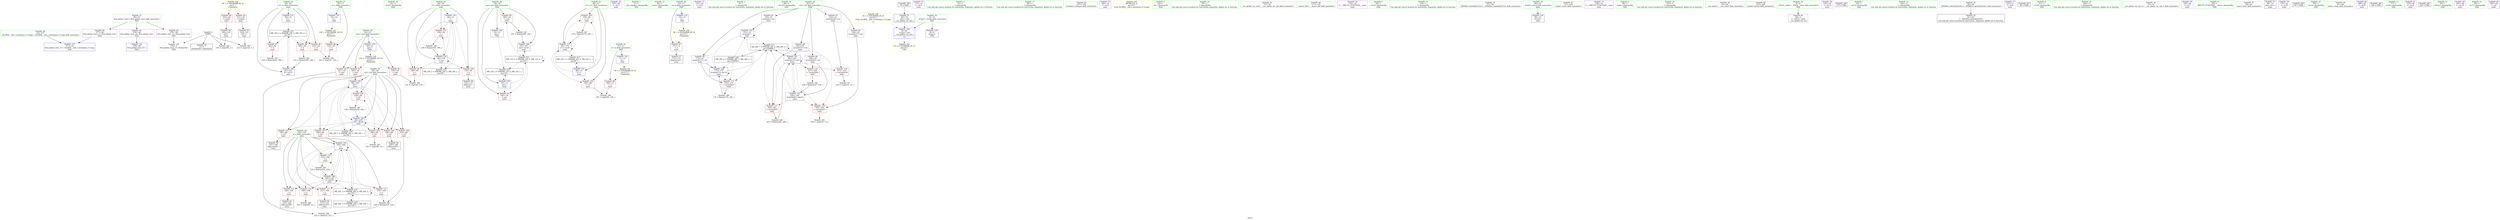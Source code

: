 digraph "SVFG" {
	label="SVFG";

	Node0x5654183f78c0 [shape=record,color=grey,label="{NodeID: 0\nNullPtr}"];
	Node0x5654183f78c0 -> Node0x5654184054c0[style=solid];
	Node0x5654183f78c0 -> Node0x56541840a690[style=solid];
	Node0x5654183f78c0 -> Node0x565418408050[style=solid];
	Node0x5654183f78c0 -> Node0x56541840feb0[style=solid];
	Node0x565418404b80 [shape=record,color=red,label="{NodeID: 97\n242\<--92\n\<--it\nmain\n}"];
	Node0x565418404b80 -> Node0x565418407bd0[style=solid];
	Node0x5654183f8130 [shape=record,color=green,label="{NodeID: 14\n42\<--1\n.str.8\<--dummyObj\nGlob }"];
	Node0x565418407ed0 [shape=record,color=grey,label="{NodeID: 194\n222 = cmp(220, 221, )\n}"];
	Node0x5654184046c0 [shape=record,color=red,label="{NodeID: 111\n212\<--100\n\<--j\nmain\n}"];
	Node0x5654184046c0 -> Node0x565418405d40[style=solid];
	Node0x565418403000 [shape=record,color=green,label="{NodeID: 28\n18\<--19\nans\<--ans_field_insensitive\nGlob }"];
	Node0x565418403000 -> Node0x565418407560[style=solid];
	Node0x565418403000 -> Node0x565418407630[style=solid];
	Node0x565418403000 -> Node0x56541840a290[style=solid];
	Node0x565418403000 -> Node0x56541840aee0[style=solid];
	Node0x565418403000 -> Node0x56541840b080[style=solid];
	Node0x56541840a390 [shape=record,color=blue,label="{NodeID: 125\n20\<--12\nsize\<--\nGlob }"];
	Node0x56541840a390 -> Node0x56541841ce00[style=dashed];
	Node0x565418403d30 [shape=record,color=green,label="{NodeID: 42\n96\<--97\ni11\<--i11_field_insensitive\nmain\n}"];
	Node0x565418403d30 -> Node0x565418404f90[style=solid];
	Node0x565418403d30 -> Node0x565418405060[style=solid];
	Node0x565418403d30 -> Node0x56541840ac70[style=solid];
	Node0x565418403d30 -> Node0x56541840ae10[style=solid];
	Node0x56541840afb0 [shape=record,color=blue,label="{NodeID: 139\n98\<--183\ni22\<--\nmain\n}"];
	Node0x56541840afb0 -> Node0x565418405130[style=dashed];
	Node0x56541840afb0 -> Node0x565418405200[style=dashed];
	Node0x56541840afb0 -> Node0x5654184042b0[style=dashed];
	Node0x56541840afb0 -> Node0x565418404380[style=dashed];
	Node0x56541840afb0 -> Node0x565418404450[style=dashed];
	Node0x56541840afb0 -> Node0x565418404520[style=dashed];
	Node0x56541840afb0 -> Node0x56541840b490[style=dashed];
	Node0x56541840afb0 -> Node0x56541841a160[style=dashed];
	Node0x565418405a00 [shape=record,color=black,label="{NodeID: 56\n154\<--153\nidxprom\<--\nmain\n}"];
	Node0x565418406560 [shape=record,color=purple,label="{NodeID: 70\n105\<--26\n\<--.str.2\nmain\n}"];
	Node0x5654184070f0 [shape=record,color=purple,label="{NodeID: 84\n277\<--48\nllvm.global_ctors_1\<--llvm.global_ctors\nGlob }"];
	Node0x5654184070f0 -> Node0x56541840a590[style=solid];
	Node0x5654183f5f30 [shape=record,color=green,label="{NodeID: 1\n7\<--1\n__dso_handle\<--dummyObj\nGlob }"];
	Node0x565418404c50 [shape=record,color=red,label="{NodeID: 98\n250\<--92\n\<--it\nmain\n}"];
	Node0x565418404c50 -> Node0x56541840d960[style=solid];
	Node0x5654183f6020 [shape=record,color=green,label="{NodeID: 15\n44\<--1\n.str.9\<--dummyObj\nGlob }"];
	Node0x565418408050 [shape=record,color=grey,label="{NodeID: 195\n125 = cmp(124, 3, )\n}"];
	Node0x565418404790 [shape=record,color=red,label="{NodeID: 112\n219\<--100\n\<--j\nmain\n}"];
	Node0x565418404790 -> Node0x56541840d360[style=solid];
	Node0x5654184030c0 [shape=record,color=green,label="{NodeID: 29\n20\<--21\nsize\<--size_field_insensitive\nGlob }"];
	Node0x5654184030c0 -> Node0x565418407700[style=solid];
	Node0x5654184030c0 -> Node0x5654184077d0[style=solid];
	Node0x5654184030c0 -> Node0x5654184078a0[style=solid];
	Node0x5654184030c0 -> Node0x56541840a390[style=solid];
	Node0x56541840a490 [shape=record,color=blue,label="{NodeID: 126\n276\<--49\nllvm.global_ctors_0\<--\nGlob }"];
	Node0x565418403e00 [shape=record,color=green,label="{NodeID: 43\n98\<--99\ni22\<--i22_field_insensitive\nmain\n}"];
	Node0x565418403e00 -> Node0x565418405130[style=solid];
	Node0x565418403e00 -> Node0x565418405200[style=solid];
	Node0x565418403e00 -> Node0x5654184042b0[style=solid];
	Node0x565418403e00 -> Node0x565418404380[style=solid];
	Node0x565418403e00 -> Node0x565418404450[style=solid];
	Node0x565418403e00 -> Node0x565418404520[style=solid];
	Node0x565418403e00 -> Node0x56541840afb0[style=solid];
	Node0x565418403e00 -> Node0x56541840b490[style=solid];
	Node0x56541840b080 [shape=record,color=blue,label="{NodeID: 140\n18\<--197\nans\<--inc29\nmain\n}"];
	Node0x56541840b080 -> Node0x56541841b060[style=dashed];
	Node0x565418405ad0 [shape=record,color=black,label="{NodeID: 57\n172\<--171\nidxprom16\<--\nmain\n}"];
	Node0x565418406630 [shape=record,color=purple,label="{NodeID: 71\n112\<--29\n\<--.str.3\nmain\n}"];
	Node0x5654184071f0 [shape=record,color=purple,label="{NodeID: 85\n278\<--48\nllvm.global_ctors_2\<--llvm.global_ctors\nGlob }"];
	Node0x5654184071f0 -> Node0x56541840a690[style=solid];
	Node0x5654183f7950 [shape=record,color=green,label="{NodeID: 2\n9\<--1\n\<--dummyObj\nCan only get source location for instruction, argument, global var or function.}"];
	Node0x565418404d20 [shape=record,color=red,label="{NodeID: 99\n149\<--94\n\<--i\nmain\n}"];
	Node0x565418404d20 -> Node0x5654184084d0[style=solid];
	Node0x5654183f60f0 [shape=record,color=green,label="{NodeID: 16\n46\<--1\n.str.10\<--dummyObj\nGlob }"];
	Node0x5654184081d0 [shape=record,color=grey,label="{NodeID: 196\n143 = cmp(141, 142, )\n}"];
	Node0x565418404860 [shape=record,color=red,label="{NodeID: 113\n224\<--100\n\<--j\nmain\n}"];
	Node0x565418404860 -> Node0x565418405e10[style=solid];
	Node0x5654184031c0 [shape=record,color=green,label="{NodeID: 30\n22\<--23\ncnt\<--cnt_field_insensitive\nGlob }"];
	Node0x5654184031c0 -> Node0x565418405fb0[style=solid];
	Node0x5654184031c0 -> Node0x565418406080[style=solid];
	Node0x5654184031c0 -> Node0x565418406150[style=solid];
	Node0x5654184031c0 -> Node0x565418406220[style=solid];
	Node0x5654184031c0 -> Node0x5654184062f0[style=solid];
	Node0x5654184031c0 -> Node0x5654184063c0[style=solid];
	Node0x56541840a590 [shape=record,color=blue,label="{NodeID: 127\n277\<--50\nllvm.global_ctors_1\<--_GLOBAL__sub_I_meshanya_0_0.cpp\nGlob }"];
	Node0x565418403ed0 [shape=record,color=green,label="{NodeID: 44\n100\<--101\nj\<--j_field_insensitive\nmain\n}"];
	Node0x565418403ed0 -> Node0x5654184045f0[style=solid];
	Node0x565418403ed0 -> Node0x5654184046c0[style=solid];
	Node0x565418403ed0 -> Node0x565418404790[style=solid];
	Node0x565418403ed0 -> Node0x565418404860[style=solid];
	Node0x565418403ed0 -> Node0x565418404930[style=solid];
	Node0x565418403ed0 -> Node0x56541840b220[style=solid];
	Node0x565418403ed0 -> Node0x56541840b3c0[style=solid];
	Node0x56541841bf60 [shape=record,color=yellow,style=double,label="{NodeID: 224\n4V_1 = ENCHI(MR_4V_0)\npts\{1 \}\nFun[main]}"];
	Node0x56541841bf60 -> Node0x565418407970[style=dashed];
	Node0x56541841bf60 -> Node0x565418407a40[style=dashed];
	Node0x56541840b150 [shape=record,color=blue,label="{NodeID: 141\n201\<--203\narrayidx31\<--dec\nmain\n}"];
	Node0x56541840b150 -> Node0x565418409bc0[style=dashed];
	Node0x56541840b150 -> Node0x565418409c50[style=dashed];
	Node0x56541840b150 -> Node0x565418409d20[style=dashed];
	Node0x56541840b150 -> Node0x565418409df0[style=dashed];
	Node0x56541840b150 -> Node0x56541840b150[style=dashed];
	Node0x56541840b150 -> Node0x56541840b2f0[style=dashed];
	Node0x56541840b150 -> Node0x565418418860[style=dashed];
	Node0x565418405ba0 [shape=record,color=black,label="{NodeID: 58\n191\<--190\nidxprom26\<--\nmain\n}"];
	Node0x56541841de20 [shape=record,color=yellow,style=double,label="{NodeID: 238\n2V_1 = ENCHI(MR_2V_0)\npts\{10 \}\nFun[_GLOBAL__sub_I_meshanya_0_0.cpp]|{<s0>13}}"];
	Node0x56541841de20:s0 -> Node0x56541840a790[style=dashed,color=red];
	Node0x565418406700 [shape=record,color=purple,label="{NodeID: 72\n113\<--31\n\<--.str.4\nmain\n}"];
	Node0x5654184072f0 [shape=record,color=red,label="{NodeID: 86\n166\<--11\n\<--n\nmain\n}"];
	Node0x5654184072f0 -> Node0x565418408650[style=solid];
	Node0x5654183f6a30 [shape=record,color=green,label="{NodeID: 3\n12\<--1\n\<--dummyObj\nCan only get source location for instruction, argument, global var or function.}"];
	Node0x56541840d1e0 [shape=record,color=grey,label="{NodeID: 183\n228 = Binary(227, 204, )\n}"];
	Node0x56541840d1e0 -> Node0x56541840b2f0[style=solid];
	Node0x565418404df0 [shape=record,color=red,label="{NodeID: 100\n153\<--94\n\<--i\nmain\n}"];
	Node0x565418404df0 -> Node0x565418405a00[style=solid];
	Node0x5654183f61c0 [shape=record,color=green,label="{NodeID: 17\n49\<--1\n\<--dummyObj\nCan only get source location for instruction, argument, global var or function.}"];
	Node0x565418408350 [shape=record,color=grey,label="{NodeID: 197\n216 = cmp(215, 12, )\n}"];
	Node0x565418404930 [shape=record,color=red,label="{NodeID: 114\n232\<--100\n\<--j\nmain\n}"];
	Node0x565418404930 -> Node0x56541840d4e0[style=solid];
	Node0x5654184032c0 [shape=record,color=green,label="{NodeID: 31\n48\<--52\nllvm.global_ctors\<--llvm.global_ctors_field_insensitive\nGlob }"];
	Node0x5654184032c0 -> Node0x565418406ff0[style=solid];
	Node0x5654184032c0 -> Node0x5654184070f0[style=solid];
	Node0x5654184032c0 -> Node0x5654184071f0[style=solid];
	Node0x56541840a690 [shape=record,color=blue, style = dotted,label="{NodeID: 128\n278\<--3\nllvm.global_ctors_2\<--dummyVal\nGlob }"];
	Node0x565418403fa0 [shape=record,color=green,label="{NodeID: 45\n107\<--108\nfreopen\<--freopen_field_insensitive\n}"];
	Node0x56541841ca80 [shape=record,color=yellow,style=double,label="{NodeID: 225\n6V_1 = ENCHI(MR_6V_0)\npts\{13 \}\nFun[main]}"];
	Node0x56541841ca80 -> Node0x5654184072f0[style=dashed];
	Node0x56541840b220 [shape=record,color=blue,label="{NodeID: 142\n100\<--206\nj\<--\nmain\n}"];
	Node0x56541840b220 -> Node0x5654184045f0[style=dashed];
	Node0x56541840b220 -> Node0x5654184046c0[style=dashed];
	Node0x56541840b220 -> Node0x565418404790[style=dashed];
	Node0x56541840b220 -> Node0x565418404860[style=dashed];
	Node0x56541840b220 -> Node0x565418404930[style=dashed];
	Node0x56541840b220 -> Node0x56541840b220[style=dashed];
	Node0x56541840b220 -> Node0x56541840b3c0[style=dashed];
	Node0x56541840b220 -> Node0x565418418360[style=dashed];
	Node0x565418405c70 [shape=record,color=black,label="{NodeID: 59\n200\<--199\nidxprom30\<--\nmain\n}"];
	Node0x5654184067d0 [shape=record,color=purple,label="{NodeID: 73\n129\<--31\n\<--.str.4\nmain\n}"];
	Node0x56541841f5e0 [shape=record,color=yellow,style=double,label="{NodeID: 253\nRETMU(2V_2)\npts\{10 \}\nFun[_GLOBAL__sub_I_meshanya_0_0.cpp]}"];
	Node0x5654184073c0 [shape=record,color=red,label="{NodeID: 87\n171\<--14\n\<--x\nmain\n}"];
	Node0x5654184073c0 -> Node0x565418405ad0[style=solid];
	Node0x5654183f6ac0 [shape=record,color=green,label="{NodeID: 4\n24\<--1\n.str\<--dummyObj\nGlob }"];
	Node0x56541840d360 [shape=record,color=grey,label="{NodeID: 184\n220 = Binary(218, 219, )\n}"];
	Node0x56541840d360 -> Node0x565418407ed0[style=solid];
	Node0x565418404ec0 [shape=record,color=red,label="{NodeID: 101\n158\<--94\n\<--i\nmain\n}"];
	Node0x565418404ec0 -> Node0x56541840dc60[style=solid];
	Node0x5654183f7600 [shape=record,color=green,label="{NodeID: 18\n79\<--1\n\<--dummyObj\nCan only get source location for instruction, argument, global var or function.}"];
	Node0x5654184084d0 [shape=record,color=grey,label="{NodeID: 198\n151 = cmp(149, 150, )\n}"];
	Node0x565418409b30 [shape=record,color=red,label="{NodeID: 115\n174\<--173\n\<--arrayidx17\nmain\n}"];
	Node0x565418409b30 -> Node0x56541840d660[style=solid];
	Node0x5654184033c0 [shape=record,color=green,label="{NodeID: 32\n53\<--54\n__cxx_global_var_init\<--__cxx_global_var_init_field_insensitive\n}"];
	Node0x565418418360 [shape=record,color=black,label="{NodeID: 212\nMR_26V_3 = PHI(MR_26V_4, MR_26V_2, )\npts\{101 \}\n}"];
	Node0x565418418360 -> Node0x56541840b220[style=dashed];
	Node0x565418418360 -> Node0x565418418360[style=dashed];
	Node0x565418418360 -> Node0x56541841a660[style=dashed];
	Node0x56541840a790 [shape=record,color=blue,label="{NodeID: 129\n8\<--82\n_ZL2pi\<--conv\n__cxx_global_var_init.1\n|{<s0>13}}"];
	Node0x56541840a790:s0 -> Node0x56541841f850[style=dashed,color=blue];
	Node0x5654184040a0 [shape=record,color=green,label="{NodeID: 46\n117\<--118\n__assert_fail\<--__assert_fail_field_insensitive\n}"];
	Node0x56541841cb60 [shape=record,color=yellow,style=double,label="{NodeID: 226\n8V_1 = ENCHI(MR_8V_0)\npts\{15 \}\nFun[main]}"];
	Node0x56541841cb60 -> Node0x5654184073c0[style=dashed];
	Node0x56541840b2f0 [shape=record,color=blue,label="{NodeID: 143\n226\<--228\narrayidx40\<--dec41\nmain\n}"];
	Node0x56541840b2f0 -> Node0x565418409bc0[style=dashed];
	Node0x56541840b2f0 -> Node0x565418409c50[style=dashed];
	Node0x56541840b2f0 -> Node0x56541840b150[style=dashed];
	Node0x56541840b2f0 -> Node0x565418418860[style=dashed];
	Node0x565418405d40 [shape=record,color=black,label="{NodeID: 60\n213\<--212\nidxprom35\<--\nmain\n}"];
	Node0x5654184068a0 [shape=record,color=purple,label="{NodeID: 74\n114\<--33\n\<--__PRETTY_FUNCTION__.main\nmain\n}"];
	Node0x565418407490 [shape=record,color=red,label="{NodeID: 88\n142\<--16\n\<--t\nmain\n}"];
	Node0x565418407490 -> Node0x5654184081d0[style=solid];
	Node0x5654183f6c40 [shape=record,color=green,label="{NodeID: 5\n26\<--1\n.str.2\<--dummyObj\nGlob }"];
	Node0x56541840d4e0 [shape=record,color=grey,label="{NodeID: 185\n233 = Binary(232, 204, )\n}"];
	Node0x56541840d4e0 -> Node0x56541840b3c0[style=solid];
	Node0x565418404f90 [shape=record,color=red,label="{NodeID: 102\n165\<--96\n\<--i11\nmain\n}"];
	Node0x565418404f90 -> Node0x565418408650[style=solid];
	Node0x5654183f76d0 [shape=record,color=green,label="{NodeID: 19\n116\<--1\n\<--dummyObj\nCan only get source location for instruction, argument, global var or function.}"];
	Node0x565418408650 [shape=record,color=grey,label="{NodeID: 199\n167 = cmp(165, 166, )\n}"];
	Node0x565418409bc0 [shape=record,color=red,label="{NodeID: 116\n193\<--192\n\<--arrayidx27\nmain\n}"];
	Node0x565418409bc0 -> Node0x565418408950[style=solid];
	Node0x5654184034c0 [shape=record,color=green,label="{NodeID: 33\n57\<--58\n_ZNSt8ios_base4InitC1Ev\<--_ZNSt8ios_base4InitC1Ev_field_insensitive\n}"];
	Node0x565418418860 [shape=record,color=black,label="{NodeID: 213\nMR_28V_7 = PHI(MR_28V_8, MR_28V_5, )\npts\{230000 \}\n}"];
	Node0x565418418860 -> Node0x565418409bc0[style=dashed];
	Node0x565418418860 -> Node0x565418409c50[style=dashed];
	Node0x565418418860 -> Node0x56541840b150[style=dashed];
	Node0x565418418860 -> Node0x565418418860[style=dashed];
	Node0x565418418860 -> Node0x56541841ab60[style=dashed];
	Node0x56541840a860 [shape=record,color=blue,label="{NodeID: 130\n90\<--12\nretval\<--\nmain\n}"];
	Node0x5654184041a0 [shape=record,color=green,label="{NodeID: 47\n137\<--138\nscanf\<--scanf_field_insensitive\n}"];
	Node0x56541841cc40 [shape=record,color=yellow,style=double,label="{NodeID: 227\n10V_1 = ENCHI(MR_10V_0)\npts\{17 \}\nFun[main]}"];
	Node0x56541841cc40 -> Node0x565418407490[style=dashed];
	Node0x56541840b3c0 [shape=record,color=blue,label="{NodeID: 144\n100\<--233\nj\<--dec43\nmain\n}"];
	Node0x56541840b3c0 -> Node0x5654184045f0[style=dashed];
	Node0x56541840b3c0 -> Node0x5654184046c0[style=dashed];
	Node0x56541840b3c0 -> Node0x565418404790[style=dashed];
	Node0x56541840b3c0 -> Node0x565418404860[style=dashed];
	Node0x56541840b3c0 -> Node0x565418404930[style=dashed];
	Node0x56541840b3c0 -> Node0x56541840b220[style=dashed];
	Node0x56541840b3c0 -> Node0x56541840b3c0[style=dashed];
	Node0x56541840b3c0 -> Node0x565418418360[style=dashed];
	Node0x565418405e10 [shape=record,color=black,label="{NodeID: 61\n225\<--224\nidxprom39\<--\nmain\n}"];
	Node0x565418406970 [shape=record,color=purple,label="{NodeID: 75\n130\<--33\n\<--__PRETTY_FUNCTION__.main\nmain\n}"];
	Node0x56541841f850 [shape=record,color=yellow,style=double,label="{NodeID: 255\n2V_2 = CSCHI(MR_2V_1)\npts\{10 \}\nCS[]}"];
	Node0x565418407560 [shape=record,color=red,label="{NodeID: 89\n196\<--18\n\<--ans\nmain\n}"];
	Node0x565418407560 -> Node0x56541840dde0[style=solid];
	Node0x5654183f6cd0 [shape=record,color=green,label="{NodeID: 6\n28\<--1\nstdin\<--dummyObj\nGlob }"];
	Node0x56541840d660 [shape=record,color=grey,label="{NodeID: 186\n175 = Binary(174, 160, )\n}"];
	Node0x56541840d660 -> Node0x56541840ad40[style=solid];
	Node0x565418405060 [shape=record,color=red,label="{NodeID: 103\n178\<--96\n\<--i11\nmain\n}"];
	Node0x565418405060 -> Node0x56541840d7e0[style=solid];
	Node0x5654183f77a0 [shape=record,color=green,label="{NodeID: 20\n132\<--1\n\<--dummyObj\nCan only get source location for instruction, argument, global var or function.}"];
	Node0x5654184087d0 [shape=record,color=grey,label="{NodeID: 200\n210 = cmp(209, 12, )\n}"];
	Node0x565418409c50 [shape=record,color=red,label="{NodeID: 117\n202\<--201\n\<--arrayidx31\nmain\n}"];
	Node0x565418409c50 -> Node0x56541840dae0[style=solid];
	Node0x5654184035c0 [shape=record,color=green,label="{NodeID: 34\n63\<--64\n__cxa_atexit\<--__cxa_atexit_field_insensitive\n}"];
	Node0x565418418d60 [shape=record,color=black,label="{NodeID: 214\nMR_12V_2 = PHI(MR_12V_4, MR_12V_1, )\npts\{19 \}\n}"];
	Node0x565418418d60 -> Node0x56541840aee0[style=dashed];
	Node0x56541840a930 [shape=record,color=blue,label="{NodeID: 131\n92\<--12\nit\<--\nmain\n}"];
	Node0x56541840a930 -> Node0x565418419260[style=dashed];
	Node0x5654184052c0 [shape=record,color=green,label="{NodeID: 48\n247\<--248\nprintf\<--printf_field_insensitive\n}"];
	Node0x56541840b490 [shape=record,color=blue,label="{NodeID: 145\n98\<--239\ni22\<--dec46\nmain\n}"];
	Node0x56541840b490 -> Node0x565418405130[style=dashed];
	Node0x56541840b490 -> Node0x565418405200[style=dashed];
	Node0x56541840b490 -> Node0x5654184042b0[style=dashed];
	Node0x56541840b490 -> Node0x565418404380[style=dashed];
	Node0x56541840b490 -> Node0x565418404450[style=dashed];
	Node0x56541840b490 -> Node0x565418404520[style=dashed];
	Node0x56541840b490 -> Node0x56541840b490[style=dashed];
	Node0x56541840b490 -> Node0x56541841a160[style=dashed];
	Node0x565418405ee0 [shape=record,color=purple,label="{NodeID: 62\n59\<--4\n\<--_ZStL8__ioinit\n__cxx_global_var_init\n}"];
	Node0x565418406a40 [shape=record,color=purple,label="{NodeID: 76\n122\<--35\n\<--.str.5\nmain\n}"];
	Node0x565418428c50 [shape=record,color=black,label="{NodeID: 256\n170 = PHI()\n}"];
	Node0x565418407630 [shape=record,color=red,label="{NodeID: 90\n244\<--18\n\<--ans\nmain\n}"];
	Node0x5654183f8630 [shape=record,color=green,label="{NodeID: 7\n29\<--1\n.str.3\<--dummyObj\nGlob }"];
	Node0x56541840d7e0 [shape=record,color=grey,label="{NodeID: 187\n179 = Binary(178, 160, )\n}"];
	Node0x56541840d7e0 -> Node0x56541840ae10[style=solid];
	Node0x565418405130 [shape=record,color=red,label="{NodeID: 104\n186\<--98\n\<--i22\nmain\n}"];
	Node0x565418405130 -> Node0x56541840fff0[style=solid];
	Node0x5654183f6df0 [shape=record,color=green,label="{NodeID: 21\n160\<--1\n\<--dummyObj\nCan only get source location for instruction, argument, global var or function.}"];
	Node0x565418408950 [shape=record,color=grey,label="{NodeID: 201\n194 = cmp(193, 12, )\n}"];
	Node0x565418409d20 [shape=record,color=red,label="{NodeID: 118\n215\<--214\n\<--arrayidx36\nmain\n}"];
	Node0x565418409d20 -> Node0x565418408350[style=solid];
	Node0x5654184036c0 [shape=record,color=green,label="{NodeID: 35\n62\<--68\n_ZNSt8ios_base4InitD1Ev\<--_ZNSt8ios_base4InitD1Ev_field_insensitive\n}"];
	Node0x5654184036c0 -> Node0x565418405690[style=solid];
	Node0x565418419260 [shape=record,color=black,label="{NodeID: 215\nMR_18V_3 = PHI(MR_18V_4, MR_18V_2, )\npts\{93 \}\n}"];
	Node0x565418419260 -> Node0x565418404ab0[style=dashed];
	Node0x565418419260 -> Node0x565418404b80[style=dashed];
	Node0x565418419260 -> Node0x565418404c50[style=dashed];
	Node0x565418419260 -> Node0x56541840b560[style=dashed];
	Node0x56541840aa00 [shape=record,color=blue,label="{NodeID: 132\n94\<--12\ni\<--\nmain\n}"];
	Node0x56541840aa00 -> Node0x565418404d20[style=dashed];
	Node0x56541840aa00 -> Node0x565418404df0[style=dashed];
	Node0x56541840aa00 -> Node0x565418404ec0[style=dashed];
	Node0x56541840aa00 -> Node0x56541840aba0[style=dashed];
	Node0x56541840aa00 -> Node0x565418419760[style=dashed];
	Node0x5654184053c0 [shape=record,color=green,label="{NodeID: 49\n50\<--271\n_GLOBAL__sub_I_meshanya_0_0.cpp\<--_GLOBAL__sub_I_meshanya_0_0.cpp_field_insensitive\n}"];
	Node0x5654184053c0 -> Node0x56541840a590[style=solid];
	Node0x56541841ce00 [shape=record,color=yellow,style=double,label="{NodeID: 229\n14V_1 = ENCHI(MR_14V_0)\npts\{21 \}\nFun[main]}"];
	Node0x56541841ce00 -> Node0x565418407700[style=dashed];
	Node0x56541841ce00 -> Node0x5654184077d0[style=dashed];
	Node0x56541841ce00 -> Node0x5654184078a0[style=dashed];
	Node0x56541840b560 [shape=record,color=blue,label="{NodeID: 146\n92\<--251\nit\<--inc51\nmain\n}"];
	Node0x56541840b560 -> Node0x565418419260[style=dashed];
	Node0x565418405fb0 [shape=record,color=purple,label="{NodeID: 63\n155\<--22\narrayidx\<--cnt\nmain\n}"];
	Node0x565418405fb0 -> Node0x56541840aad0[style=solid];
	Node0x565418406b10 [shape=record,color=purple,label="{NodeID: 77\n123\<--37\n\<--.str.6\nmain\n}"];
	Node0x565418428d50 [shape=record,color=black,label="{NodeID: 257\n60 = PHI()\n}"];
	Node0x565418407700 [shape=record,color=red,label="{NodeID: 91\n150\<--20\n\<--size\nmain\n}"];
	Node0x565418407700 -> Node0x5654184084d0[style=solid];
	Node0x5654183f86c0 [shape=record,color=green,label="{NodeID: 8\n31\<--1\n.str.4\<--dummyObj\nGlob }"];
	Node0x56541840d960 [shape=record,color=grey,label="{NodeID: 188\n251 = Binary(250, 160, )\n}"];
	Node0x56541840d960 -> Node0x56541840b560[style=solid];
	Node0x565418405200 [shape=record,color=red,label="{NodeID: 105\n190\<--98\n\<--i22\nmain\n}"];
	Node0x565418405200 -> Node0x565418405ba0[style=solid];
	Node0x5654183f6ec0 [shape=record,color=green,label="{NodeID: 22\n204\<--1\n\<--dummyObj\nCan only get source location for instruction, argument, global var or function.}"];
	Node0x56541840feb0 [shape=record,color=grey,label="{NodeID: 202\n109 = cmp(106, 3, )\n}"];
	Node0x565418409df0 [shape=record,color=red,label="{NodeID: 119\n227\<--226\n\<--arrayidx40\nmain\n}"];
	Node0x565418409df0 -> Node0x56541840d1e0[style=solid];
	Node0x5654184037c0 [shape=record,color=green,label="{NodeID: 36\n75\<--76\n__cxx_global_var_init.1\<--__cxx_global_var_init.1_field_insensitive\n}"];
	Node0x565418419760 [shape=record,color=black,label="{NodeID: 216\nMR_20V_2 = PHI(MR_20V_4, MR_20V_1, )\npts\{95 \}\n}"];
	Node0x565418419760 -> Node0x56541840aa00[style=dashed];
	Node0x56541840aad0 [shape=record,color=blue,label="{NodeID: 133\n155\<--12\narrayidx\<--\nmain\n}"];
	Node0x56541840aad0 -> Node0x565418409b30[style=dashed];
	Node0x56541840aad0 -> Node0x56541840aad0[style=dashed];
	Node0x56541840aad0 -> Node0x56541840ad40[style=dashed];
	Node0x56541840aad0 -> Node0x565418418860[style=dashed];
	Node0x5654184054c0 [shape=record,color=black,label="{NodeID: 50\n2\<--3\ndummyVal\<--dummyVal\n}"];
	Node0x565418406080 [shape=record,color=purple,label="{NodeID: 64\n173\<--22\narrayidx17\<--cnt\nmain\n}"];
	Node0x565418406080 -> Node0x565418409b30[style=solid];
	Node0x565418406080 -> Node0x56541840ad40[style=solid];
	Node0x565418406be0 [shape=record,color=purple,label="{NodeID: 78\n128\<--40\n\<--.str.7\nmain\n}"];
	Node0x565418428e50 [shape=record,color=black,label="{NodeID: 258\n78 = PHI()\n}"];
	Node0x565418428e50 -> Node0x565418405790[style=solid];
	Node0x5654184077d0 [shape=record,color=red,label="{NodeID: 92\n183\<--20\n\<--size\nmain\n}"];
	Node0x5654184077d0 -> Node0x56541840afb0[style=solid];
	Node0x5654183f6320 [shape=record,color=green,label="{NodeID: 9\n33\<--1\n__PRETTY_FUNCTION__.main\<--dummyObj\nGlob }"];
	Node0x56541840dae0 [shape=record,color=grey,label="{NodeID: 189\n203 = Binary(202, 204, )\n}"];
	Node0x56541840dae0 -> Node0x56541840b150[style=solid];
	Node0x5654184042b0 [shape=record,color=red,label="{NodeID: 106\n199\<--98\n\<--i22\nmain\n}"];
	Node0x5654184042b0 -> Node0x565418405c70[style=solid];
	Node0x5654183f6f90 [shape=record,color=green,label="{NodeID: 23\n4\<--6\n_ZStL8__ioinit\<--_ZStL8__ioinit_field_insensitive\nGlob }"];
	Node0x5654183f6f90 -> Node0x565418405ee0[style=solid];
	Node0x56541840fff0 [shape=record,color=grey,label="{NodeID: 203\n187 = cmp(186, 12, )\n}"];
	Node0x565418409ec0 [shape=record,color=blue,label="{NodeID: 120\n8\<--9\n_ZL2pi\<--\nGlob }"];
	Node0x5654184038c0 [shape=record,color=green,label="{NodeID: 37\n80\<--81\nacos\<--acos_field_insensitive\n}"];
	Node0x565418419c60 [shape=record,color=black,label="{NodeID: 217\nMR_22V_2 = PHI(MR_22V_4, MR_22V_1, )\npts\{97 \}\n}"];
	Node0x565418419c60 -> Node0x56541840ac70[style=dashed];
	Node0x56541840aba0 [shape=record,color=blue,label="{NodeID: 134\n94\<--159\ni\<--inc\nmain\n}"];
	Node0x56541840aba0 -> Node0x565418404d20[style=dashed];
	Node0x56541840aba0 -> Node0x565418404df0[style=dashed];
	Node0x56541840aba0 -> Node0x565418404ec0[style=dashed];
	Node0x56541840aba0 -> Node0x56541840aba0[style=dashed];
	Node0x56541840aba0 -> Node0x565418419760[style=dashed];
	Node0x5654184055c0 [shape=record,color=black,label="{NodeID: 51\n89\<--12\nmain_ret\<--\nmain\n}"];
	Node0x565418406150 [shape=record,color=purple,label="{NodeID: 65\n192\<--22\narrayidx27\<--cnt\nmain\n}"];
	Node0x565418406150 -> Node0x565418409bc0[style=solid];
	Node0x565418406cb0 [shape=record,color=purple,label="{NodeID: 79\n135\<--42\n\<--.str.8\nmain\n}"];
	Node0x565418428fb0 [shape=record,color=black,label="{NodeID: 259\n136 = PHI()\n}"];
	Node0x5654184078a0 [shape=record,color=red,label="{NodeID: 93\n221\<--20\n\<--size\nmain\n}"];
	Node0x5654184078a0 -> Node0x565418407ed0[style=solid];
	Node0x5654183f63b0 [shape=record,color=green,label="{NodeID: 10\n35\<--1\n.str.5\<--dummyObj\nGlob }"];
	Node0x56541840dc60 [shape=record,color=grey,label="{NodeID: 190\n159 = Binary(158, 160, )\n}"];
	Node0x56541840dc60 -> Node0x56541840aba0[style=solid];
	Node0x565418404380 [shape=record,color=red,label="{NodeID: 107\n206\<--98\n\<--i22\nmain\n}"];
	Node0x565418404380 -> Node0x56541840b220[style=solid];
	Node0x5654183f7060 [shape=record,color=green,label="{NodeID: 24\n8\<--10\n_ZL2pi\<--_ZL2pi_field_insensitive\nGlob }"];
	Node0x5654183f7060 -> Node0x565418409ec0[style=solid];
	Node0x5654183f7060 -> Node0x56541840a790[style=solid];
	Node0x565418409f90 [shape=record,color=blue,label="{NodeID: 121\n11\<--12\nn\<--\nGlob }"];
	Node0x565418409f90 -> Node0x56541841ca80[style=dashed];
	Node0x5654184039c0 [shape=record,color=green,label="{NodeID: 38\n87\<--88\nmain\<--main_field_insensitive\n}"];
	Node0x56541841a160 [shape=record,color=black,label="{NodeID: 218\nMR_24V_2 = PHI(MR_24V_4, MR_24V_1, )\npts\{99 \}\n}"];
	Node0x56541841a160 -> Node0x56541840afb0[style=dashed];
	Node0x56541840ac70 [shape=record,color=blue,label="{NodeID: 135\n96\<--12\ni11\<--\nmain\n}"];
	Node0x56541840ac70 -> Node0x565418404f90[style=dashed];
	Node0x56541840ac70 -> Node0x565418405060[style=dashed];
	Node0x56541840ac70 -> Node0x56541840ae10[style=dashed];
	Node0x56541840ac70 -> Node0x565418419c60[style=dashed];
	Node0x565418405690 [shape=record,color=black,label="{NodeID: 52\n61\<--62\n\<--_ZNSt8ios_base4InitD1Ev\nCan only get source location for instruction, argument, global var or function.}"];
	Node0x565418406220 [shape=record,color=purple,label="{NodeID: 66\n201\<--22\narrayidx31\<--cnt\nmain\n}"];
	Node0x565418406220 -> Node0x565418409c50[style=solid];
	Node0x565418406220 -> Node0x56541840b150[style=solid];
	Node0x565418406d80 [shape=record,color=purple,label="{NodeID: 80\n169\<--42\n\<--.str.8\nmain\n}"];
	Node0x565418429080 [shape=record,color=black,label="{NodeID: 260\n146 = PHI()\n}"];
	Node0x565418407970 [shape=record,color=red,label="{NodeID: 94\n103\<--28\n\<--stdin\nmain\n}"];
	Node0x565418407970 -> Node0x565418405860[style=solid];
	Node0x5654183f6440 [shape=record,color=green,label="{NodeID: 11\n37\<--1\n.str.6\<--dummyObj\nGlob }"];
	Node0x56541840dde0 [shape=record,color=grey,label="{NodeID: 191\n197 = Binary(196, 160, )\n}"];
	Node0x56541840dde0 -> Node0x56541840b080[style=solid];
	Node0x565418404450 [shape=record,color=red,label="{NodeID: 108\n218\<--98\n\<--i22\nmain\n}"];
	Node0x565418404450 -> Node0x56541840d360[style=solid];
	Node0x565418402e50 [shape=record,color=green,label="{NodeID: 25\n11\<--13\nn\<--n_field_insensitive\nGlob }"];
	Node0x565418402e50 -> Node0x5654184072f0[style=solid];
	Node0x565418402e50 -> Node0x565418409f90[style=solid];
	Node0x56541840a090 [shape=record,color=blue,label="{NodeID: 122\n14\<--12\nx\<--\nGlob }"];
	Node0x56541840a090 -> Node0x56541841cb60[style=dashed];
	Node0x565418403ac0 [shape=record,color=green,label="{NodeID: 39\n90\<--91\nretval\<--retval_field_insensitive\nmain\n}"];
	Node0x565418403ac0 -> Node0x56541840a860[style=solid];
	Node0x56541841a660 [shape=record,color=black,label="{NodeID: 219\nMR_26V_2 = PHI(MR_26V_3, MR_26V_1, )\npts\{101 \}\n}"];
	Node0x56541841a660 -> Node0x565418418360[style=dashed];
	Node0x56541840ad40 [shape=record,color=blue,label="{NodeID: 136\n173\<--175\narrayidx17\<--inc18\nmain\n}"];
	Node0x56541840ad40 -> Node0x565418409b30[style=dashed];
	Node0x56541840ad40 -> Node0x56541840ad40[style=dashed];
	Node0x56541840ad40 -> Node0x565418418860[style=dashed];
	Node0x565418405790 [shape=record,color=black,label="{NodeID: 53\n82\<--78\nconv\<--call\n__cxx_global_var_init.1\n}"];
	Node0x565418405790 -> Node0x56541840a790[style=solid];
	Node0x5654184062f0 [shape=record,color=purple,label="{NodeID: 67\n214\<--22\narrayidx36\<--cnt\nmain\n}"];
	Node0x5654184062f0 -> Node0x565418409d20[style=solid];
	Node0x565418406e50 [shape=record,color=purple,label="{NodeID: 81\n145\<--44\n\<--.str.9\nmain\n}"];
	Node0x565418429150 [shape=record,color=black,label="{NodeID: 261\n246 = PHI()\n}"];
	Node0x565418407a40 [shape=record,color=red,label="{NodeID: 95\n121\<--39\n\<--stdout\nmain\n}"];
	Node0x565418407a40 -> Node0x565418405930[style=solid];
	Node0x5654183f7f90 [shape=record,color=green,label="{NodeID: 12\n39\<--1\nstdout\<--dummyObj\nGlob }"];
	Node0x565418407bd0 [shape=record,color=grey,label="{NodeID: 192\n243 = Binary(242, 160, )\n}"];
	Node0x565418404520 [shape=record,color=red,label="{NodeID: 109\n238\<--98\n\<--i22\nmain\n}"];
	Node0x565418404520 -> Node0x565418407d50[style=solid];
	Node0x565418402ee0 [shape=record,color=green,label="{NodeID: 26\n14\<--15\nx\<--x_field_insensitive\nGlob }"];
	Node0x565418402ee0 -> Node0x5654184073c0[style=solid];
	Node0x565418402ee0 -> Node0x56541840a090[style=solid];
	Node0x56541840a190 [shape=record,color=blue,label="{NodeID: 123\n16\<--12\nt\<--\nGlob }"];
	Node0x56541840a190 -> Node0x56541841cc40[style=dashed];
	Node0x565418403b90 [shape=record,color=green,label="{NodeID: 40\n92\<--93\nit\<--it_field_insensitive\nmain\n}"];
	Node0x565418403b90 -> Node0x565418404ab0[style=solid];
	Node0x565418403b90 -> Node0x565418404b80[style=solid];
	Node0x565418403b90 -> Node0x565418404c50[style=solid];
	Node0x565418403b90 -> Node0x56541840a930[style=solid];
	Node0x565418403b90 -> Node0x56541840b560[style=solid];
	Node0x56541841ab60 [shape=record,color=black,label="{NodeID: 220\nMR_28V_2 = PHI(MR_28V_7, MR_28V_1, )\npts\{230000 \}\n}"];
	Node0x56541841ab60 -> Node0x565418409b30[style=dashed];
	Node0x56541841ab60 -> Node0x56541840aad0[style=dashed];
	Node0x56541841ab60 -> Node0x56541840ad40[style=dashed];
	Node0x56541841ab60 -> Node0x565418418860[style=dashed];
	Node0x56541840ae10 [shape=record,color=blue,label="{NodeID: 137\n96\<--179\ni11\<--inc20\nmain\n}"];
	Node0x56541840ae10 -> Node0x565418404f90[style=dashed];
	Node0x56541840ae10 -> Node0x565418405060[style=dashed];
	Node0x56541840ae10 -> Node0x56541840ae10[style=dashed];
	Node0x56541840ae10 -> Node0x565418419c60[style=dashed];
	Node0x565418405860 [shape=record,color=black,label="{NodeID: 54\n106\<--103\ncall\<--\nmain\n}"];
	Node0x565418405860 -> Node0x56541840feb0[style=solid];
	Node0x5654184063c0 [shape=record,color=purple,label="{NodeID: 68\n226\<--22\narrayidx40\<--cnt\nmain\n}"];
	Node0x5654184063c0 -> Node0x565418409df0[style=solid];
	Node0x5654184063c0 -> Node0x56541840b2f0[style=solid];
	Node0x565418406f20 [shape=record,color=purple,label="{NodeID: 82\n245\<--46\n\<--.str.10\nmain\n}"];
	Node0x565418404ab0 [shape=record,color=red,label="{NodeID: 96\n141\<--92\n\<--it\nmain\n}"];
	Node0x565418404ab0 -> Node0x5654184081d0[style=solid];
	Node0x5654183f8060 [shape=record,color=green,label="{NodeID: 13\n40\<--1\n.str.7\<--dummyObj\nGlob }"];
	Node0x565418407d50 [shape=record,color=grey,label="{NodeID: 193\n239 = Binary(238, 204, )\n}"];
	Node0x565418407d50 -> Node0x56541840b490[style=solid];
	Node0x5654184045f0 [shape=record,color=red,label="{NodeID: 110\n209\<--100\n\<--j\nmain\n}"];
	Node0x5654184045f0 -> Node0x5654184087d0[style=solid];
	Node0x565418402f70 [shape=record,color=green,label="{NodeID: 27\n16\<--17\nt\<--t_field_insensitive\nGlob }"];
	Node0x565418402f70 -> Node0x565418407490[style=solid];
	Node0x565418402f70 -> Node0x56541840a190[style=solid];
	Node0x56541840a290 [shape=record,color=blue,label="{NodeID: 124\n18\<--12\nans\<--\nGlob }"];
	Node0x56541840a290 -> Node0x565418418d60[style=dashed];
	Node0x565418403c60 [shape=record,color=green,label="{NodeID: 41\n94\<--95\ni\<--i_field_insensitive\nmain\n}"];
	Node0x565418403c60 -> Node0x565418404d20[style=solid];
	Node0x565418403c60 -> Node0x565418404df0[style=solid];
	Node0x565418403c60 -> Node0x565418404ec0[style=solid];
	Node0x565418403c60 -> Node0x56541840aa00[style=solid];
	Node0x565418403c60 -> Node0x56541840aba0[style=solid];
	Node0x56541841b060 [shape=record,color=black,label="{NodeID: 221\nMR_12V_5 = PHI(MR_12V_6, MR_12V_4, )\npts\{19 \}\n}"];
	Node0x56541841b060 -> Node0x565418407560[style=dashed];
	Node0x56541841b060 -> Node0x565418407630[style=dashed];
	Node0x56541841b060 -> Node0x56541840b080[style=dashed];
	Node0x56541841b060 -> Node0x565418418d60[style=dashed];
	Node0x56541841b060 -> Node0x56541841b060[style=dashed];
	Node0x56541840aee0 [shape=record,color=blue,label="{NodeID: 138\n18\<--12\nans\<--\nmain\n}"];
	Node0x56541840aee0 -> Node0x565418407630[style=dashed];
	Node0x56541840aee0 -> Node0x565418418d60[style=dashed];
	Node0x56541840aee0 -> Node0x56541841b060[style=dashed];
	Node0x565418405930 [shape=record,color=black,label="{NodeID: 55\n124\<--121\ncall1\<--\nmain\n}"];
	Node0x565418405930 -> Node0x565418408050[style=solid];
	Node0x565418406490 [shape=record,color=purple,label="{NodeID: 69\n104\<--24\n\<--.str\nmain\n}"];
	Node0x565418406ff0 [shape=record,color=purple,label="{NodeID: 83\n276\<--48\nllvm.global_ctors_0\<--llvm.global_ctors\nGlob }"];
	Node0x565418406ff0 -> Node0x56541840a490[style=solid];
}
